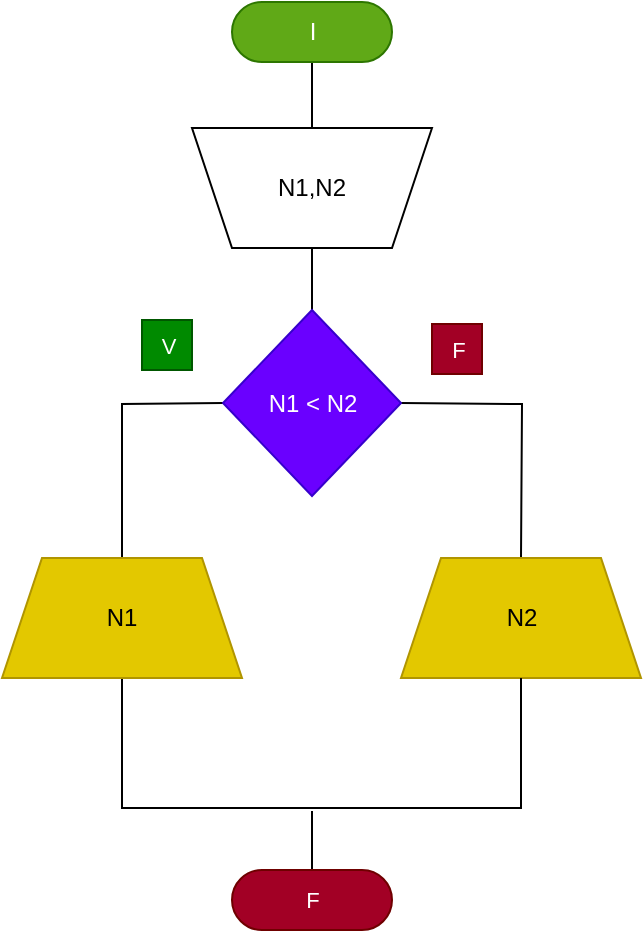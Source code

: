 <mxfile>
    <diagram id="wYcIJvPsUqrsix1XTVbp" name="Page-1">
        <mxGraphModel dx="784" dy="532" grid="0" gridSize="10" guides="1" tooltips="1" connect="1" arrows="1" fold="1" page="1" pageScale="1" pageWidth="583" pageHeight="827" math="0" shadow="0">
            <root>
                <mxCell id="0"/>
                <mxCell id="1" parent="0"/>
                <mxCell id="10" style="edgeStyle=none;shape=connector;rounded=0;html=1;exitX=0.5;exitY=0.5;exitDx=0;exitDy=15;exitPerimeter=0;entryX=0.5;entryY=1;entryDx=0;entryDy=0;labelBackgroundColor=default;strokeColor=default;fontFamily=Helvetica;fontSize=11;fontColor=default;endArrow=none;endFill=0;" edge="1" parent="1" source="2" target="3">
                    <mxGeometry relative="1" as="geometry"/>
                </mxCell>
                <mxCell id="2" value="I" style="html=1;dashed=0;whitespace=wrap;shape=mxgraph.dfd.start;fillColor=#60a917;fontColor=#ffffff;strokeColor=#2D7600;" vertex="1" parent="1">
                    <mxGeometry x="252" y="56" width="80" height="30" as="geometry"/>
                </mxCell>
                <mxCell id="9" style="edgeStyle=none;shape=connector;rounded=0;html=1;exitX=0.5;exitY=0;exitDx=0;exitDy=0;entryX=0;entryY=0.5;entryDx=0;entryDy=0;labelBackgroundColor=default;strokeColor=default;fontFamily=Helvetica;fontSize=11;fontColor=default;endArrow=none;endFill=0;" edge="1" parent="1" source="3" target="4">
                    <mxGeometry relative="1" as="geometry"/>
                </mxCell>
                <mxCell id="3" value="N1,N2" style="shape=trapezoid;perimeter=trapezoidPerimeter;whiteSpace=wrap;html=1;fixedSize=1;direction=west;" vertex="1" parent="1">
                    <mxGeometry x="232" y="119" width="120" height="60" as="geometry"/>
                </mxCell>
                <mxCell id="7" style="edgeStyle=none;html=1;exitX=0.5;exitY=1;exitDx=0;exitDy=0;entryX=0.5;entryY=0;entryDx=0;entryDy=0;strokeColor=default;rounded=0;endArrow=none;endFill=0;" edge="1" parent="1" source="4" target="6">
                    <mxGeometry relative="1" as="geometry">
                        <Array as="points">
                            <mxPoint x="197" y="257"/>
                        </Array>
                    </mxGeometry>
                </mxCell>
                <mxCell id="8" style="edgeStyle=none;shape=connector;rounded=0;html=1;exitX=0.5;exitY=0;exitDx=0;exitDy=0;entryX=0.5;entryY=0;entryDx=0;entryDy=0;labelBackgroundColor=default;strokeColor=default;fontFamily=Helvetica;fontSize=11;fontColor=default;endArrow=none;endFill=0;" edge="1" parent="1" source="4" target="5">
                    <mxGeometry relative="1" as="geometry">
                        <Array as="points">
                            <mxPoint x="397" y="257"/>
                        </Array>
                    </mxGeometry>
                </mxCell>
                <mxCell id="4" value="N1 &amp;lt; N2" style="shape=rhombus;html=1;dashed=0;whitespace=wrap;perimeter=rhombusPerimeter;fillColor=#6a00ff;fontColor=#ffffff;strokeColor=#3700CC;direction=south;" vertex="1" parent="1">
                    <mxGeometry x="247.5" y="210" width="89" height="93" as="geometry"/>
                </mxCell>
                <mxCell id="5" value="N2" style="shape=trapezoid;perimeter=trapezoidPerimeter;whiteSpace=wrap;html=1;fixedSize=1;fillColor=#e3c800;fontColor=#000000;strokeColor=#B09500;" vertex="1" parent="1">
                    <mxGeometry x="336.5" y="334" width="120" height="60" as="geometry"/>
                </mxCell>
                <mxCell id="15" style="edgeStyle=orthogonalEdgeStyle;shape=connector;rounded=0;html=1;exitX=0.5;exitY=1;exitDx=0;exitDy=0;entryX=0.5;entryY=1;entryDx=0;entryDy=0;labelBackgroundColor=default;strokeColor=default;fontFamily=Helvetica;fontSize=11;fontColor=default;endArrow=none;endFill=0;" edge="1" parent="1" source="6" target="5">
                    <mxGeometry relative="1" as="geometry">
                        <Array as="points">
                            <mxPoint x="197" y="459"/>
                            <mxPoint x="397" y="459"/>
                        </Array>
                    </mxGeometry>
                </mxCell>
                <mxCell id="6" value="N1" style="shape=trapezoid;perimeter=trapezoidPerimeter;whiteSpace=wrap;html=1;fixedSize=1;fillColor=#e3c800;fontColor=#000000;strokeColor=#B09500;" vertex="1" parent="1">
                    <mxGeometry x="137" y="334" width="120" height="60" as="geometry"/>
                </mxCell>
                <mxCell id="17" style="edgeStyle=orthogonalEdgeStyle;shape=connector;rounded=0;html=1;exitX=0.5;exitY=0.5;exitDx=0;exitDy=-15;exitPerimeter=0;labelBackgroundColor=default;strokeColor=default;fontFamily=Helvetica;fontSize=11;fontColor=default;endArrow=none;endFill=0;" edge="1" parent="1" source="16">
                    <mxGeometry relative="1" as="geometry">
                        <mxPoint x="292" y="460.5" as="targetPoint"/>
                    </mxGeometry>
                </mxCell>
                <mxCell id="16" value="F" style="html=1;dashed=0;whitespace=wrap;shape=mxgraph.dfd.start;fontFamily=Helvetica;fontSize=11;fontColor=#ffffff;fillColor=#a20025;strokeColor=#6F0000;" vertex="1" parent="1">
                    <mxGeometry x="252" y="490" width="80" height="30" as="geometry"/>
                </mxCell>
                <mxCell id="18" value="F" style="text;html=1;align=center;verticalAlign=middle;resizable=0;points=[];autosize=1;strokeColor=#6F0000;fillColor=#a20025;fontSize=11;fontFamily=Helvetica;fontColor=#ffffff;" vertex="1" parent="1">
                    <mxGeometry x="352" y="217" width="25" height="25" as="geometry"/>
                </mxCell>
                <mxCell id="20" value="V" style="text;html=1;align=center;verticalAlign=middle;resizable=0;points=[];autosize=1;strokeColor=#005700;fillColor=#008a00;fontSize=11;fontFamily=Helvetica;fontColor=#ffffff;" vertex="1" parent="1">
                    <mxGeometry x="207" y="215" width="25" height="25" as="geometry"/>
                </mxCell>
            </root>
        </mxGraphModel>
    </diagram>
</mxfile>